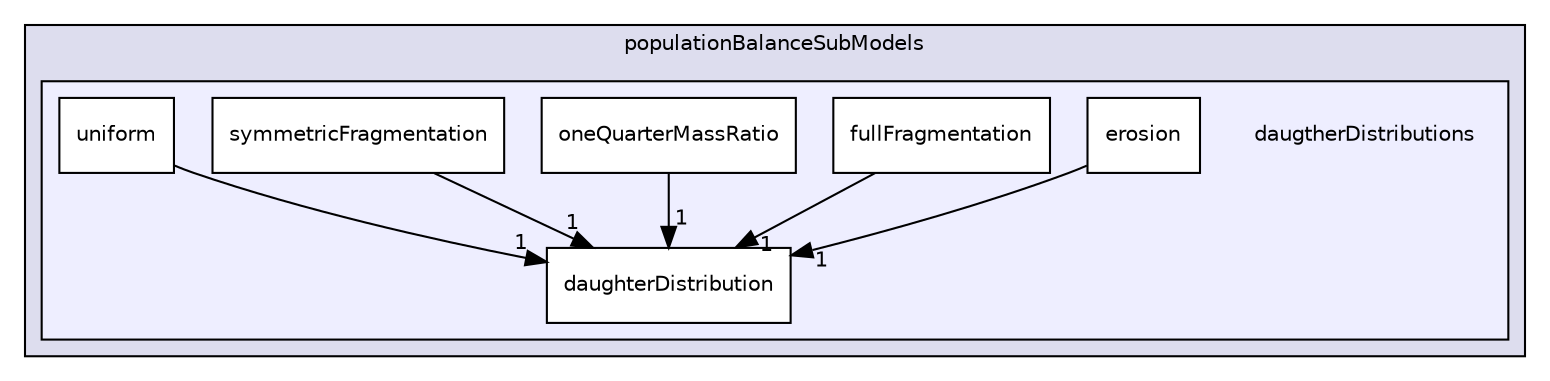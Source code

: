 digraph "daugtherDistributions" {
  bgcolor=transparent;
  compound=true
  node [ fontsize="10", fontname="Helvetica"];
  edge [ labelfontsize="10", labelfontname="Helvetica"];
  subgraph clusterdir_58c61e057ed2119d9755c9fdbb448648 {
    graph [ bgcolor="#ddddee", pencolor="black", label="populationBalanceSubModels" fontname="Helvetica", fontsize="10", URL="dir_58c61e057ed2119d9755c9fdbb448648.html"]
  subgraph clusterdir_a959301c3cf54322ad2aac04893d37dc {
    graph [ bgcolor="#eeeeff", pencolor="black", label="" URL="dir_a959301c3cf54322ad2aac04893d37dc.html"];
    dir_a959301c3cf54322ad2aac04893d37dc [shape=plaintext label="daugtherDistributions"];
    dir_6107ce464e8bb2e0d96560c02a662c14 [shape=box label="daughterDistribution" color="black" fillcolor="white" style="filled" URL="dir_6107ce464e8bb2e0d96560c02a662c14.html"];
    dir_2a44b899c43a7c78ea821ca79003d345 [shape=box label="erosion" color="black" fillcolor="white" style="filled" URL="dir_2a44b899c43a7c78ea821ca79003d345.html"];
    dir_306b8455596e14e5cea07a04a584ceac [shape=box label="fullFragmentation" color="black" fillcolor="white" style="filled" URL="dir_306b8455596e14e5cea07a04a584ceac.html"];
    dir_776fef035ec21dc2a7752b734a5fd076 [shape=box label="oneQuarterMassRatio" color="black" fillcolor="white" style="filled" URL="dir_776fef035ec21dc2a7752b734a5fd076.html"];
    dir_a919771c7cadbbaf37bf6f94e90e9355 [shape=box label="symmetricFragmentation" color="black" fillcolor="white" style="filled" URL="dir_a919771c7cadbbaf37bf6f94e90e9355.html"];
    dir_d458f2ad8e865215de6e423075fd659a [shape=box label="uniform" color="black" fillcolor="white" style="filled" URL="dir_d458f2ad8e865215de6e423075fd659a.html"];
  }
  }
  dir_2a44b899c43a7c78ea821ca79003d345->dir_6107ce464e8bb2e0d96560c02a662c14 [headlabel="1", labeldistance=1.5 headhref="dir_000136_000120.html"];
  dir_776fef035ec21dc2a7752b734a5fd076->dir_6107ce464e8bb2e0d96560c02a662c14 [headlabel="1", labeldistance=1.5 headhref="dir_000297_000120.html"];
  dir_306b8455596e14e5cea07a04a584ceac->dir_6107ce464e8bb2e0d96560c02a662c14 [headlabel="1", labeldistance=1.5 headhref="dir_000160_000120.html"];
  dir_d458f2ad8e865215de6e423075fd659a->dir_6107ce464e8bb2e0d96560c02a662c14 [headlabel="1", labeldistance=1.5 headhref="dir_000370_000120.html"];
  dir_a919771c7cadbbaf37bf6f94e90e9355->dir_6107ce464e8bb2e0d96560c02a662c14 [headlabel="1", labeldistance=1.5 headhref="dir_000351_000120.html"];
}
